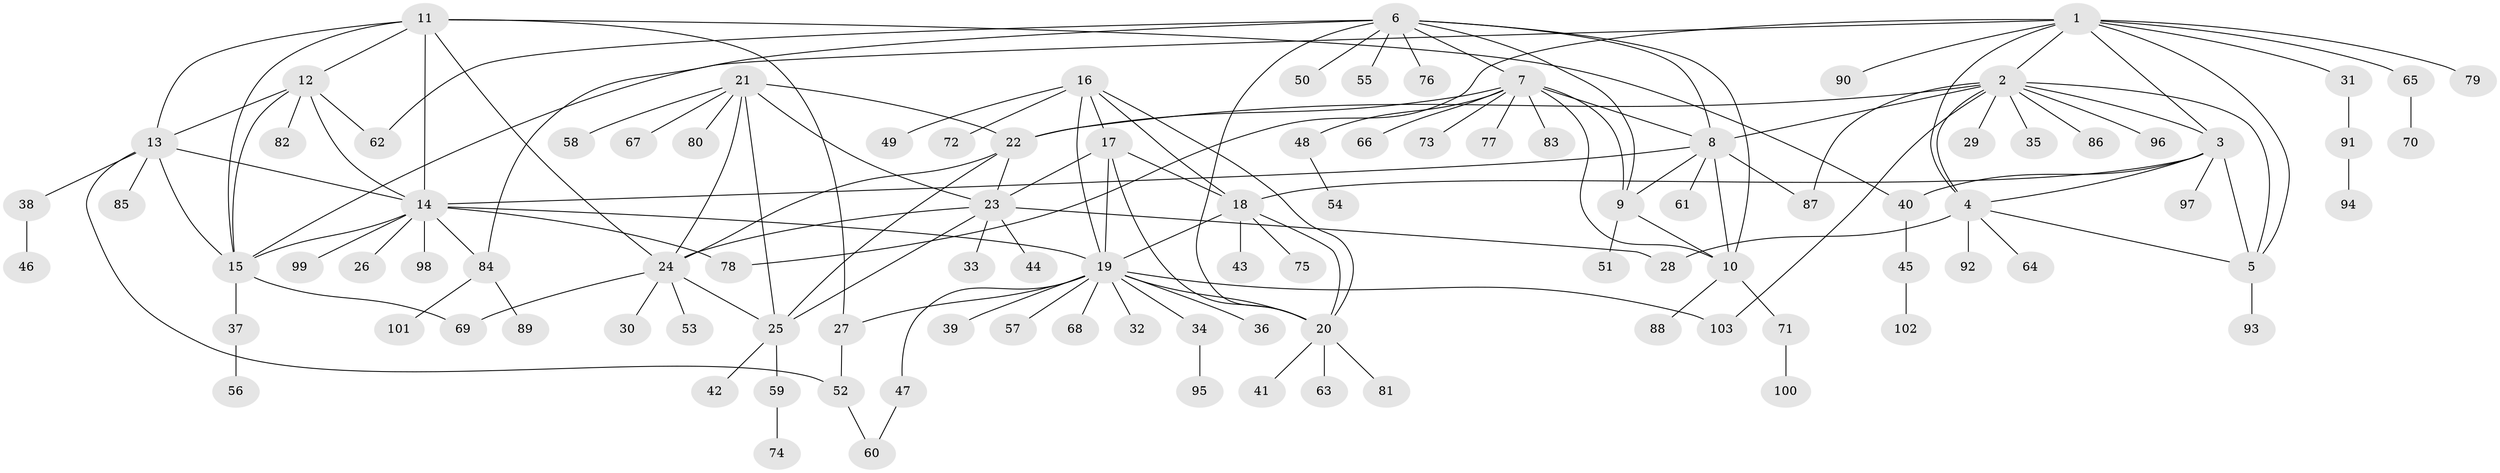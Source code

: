 // Generated by graph-tools (version 1.1) at 2025/11/02/27/25 16:11:32]
// undirected, 103 vertices, 149 edges
graph export_dot {
graph [start="1"]
  node [color=gray90,style=filled];
  1;
  2;
  3;
  4;
  5;
  6;
  7;
  8;
  9;
  10;
  11;
  12;
  13;
  14;
  15;
  16;
  17;
  18;
  19;
  20;
  21;
  22;
  23;
  24;
  25;
  26;
  27;
  28;
  29;
  30;
  31;
  32;
  33;
  34;
  35;
  36;
  37;
  38;
  39;
  40;
  41;
  42;
  43;
  44;
  45;
  46;
  47;
  48;
  49;
  50;
  51;
  52;
  53;
  54;
  55;
  56;
  57;
  58;
  59;
  60;
  61;
  62;
  63;
  64;
  65;
  66;
  67;
  68;
  69;
  70;
  71;
  72;
  73;
  74;
  75;
  76;
  77;
  78;
  79;
  80;
  81;
  82;
  83;
  84;
  85;
  86;
  87;
  88;
  89;
  90;
  91;
  92;
  93;
  94;
  95;
  96;
  97;
  98;
  99;
  100;
  101;
  102;
  103;
  1 -- 2;
  1 -- 3;
  1 -- 4;
  1 -- 5;
  1 -- 15;
  1 -- 31;
  1 -- 65;
  1 -- 78;
  1 -- 79;
  1 -- 90;
  2 -- 3;
  2 -- 4;
  2 -- 5;
  2 -- 8;
  2 -- 22;
  2 -- 29;
  2 -- 35;
  2 -- 86;
  2 -- 87;
  2 -- 96;
  2 -- 103;
  3 -- 4;
  3 -- 5;
  3 -- 18;
  3 -- 40;
  3 -- 97;
  4 -- 5;
  4 -- 28;
  4 -- 64;
  4 -- 92;
  5 -- 93;
  6 -- 7;
  6 -- 8;
  6 -- 9;
  6 -- 10;
  6 -- 20;
  6 -- 50;
  6 -- 55;
  6 -- 62;
  6 -- 76;
  6 -- 84;
  7 -- 8;
  7 -- 9;
  7 -- 10;
  7 -- 22;
  7 -- 48;
  7 -- 66;
  7 -- 73;
  7 -- 77;
  7 -- 83;
  8 -- 9;
  8 -- 10;
  8 -- 14;
  8 -- 61;
  8 -- 87;
  9 -- 10;
  9 -- 51;
  10 -- 71;
  10 -- 88;
  11 -- 12;
  11 -- 13;
  11 -- 14;
  11 -- 15;
  11 -- 24;
  11 -- 27;
  11 -- 40;
  12 -- 13;
  12 -- 14;
  12 -- 15;
  12 -- 62;
  12 -- 82;
  13 -- 14;
  13 -- 15;
  13 -- 38;
  13 -- 52;
  13 -- 85;
  14 -- 15;
  14 -- 19;
  14 -- 26;
  14 -- 78;
  14 -- 84;
  14 -- 98;
  14 -- 99;
  15 -- 37;
  15 -- 69;
  16 -- 17;
  16 -- 18;
  16 -- 19;
  16 -- 20;
  16 -- 49;
  16 -- 72;
  17 -- 18;
  17 -- 19;
  17 -- 20;
  17 -- 23;
  18 -- 19;
  18 -- 20;
  18 -- 43;
  18 -- 75;
  19 -- 20;
  19 -- 27;
  19 -- 32;
  19 -- 34;
  19 -- 36;
  19 -- 39;
  19 -- 47;
  19 -- 57;
  19 -- 68;
  19 -- 103;
  20 -- 41;
  20 -- 63;
  20 -- 81;
  21 -- 22;
  21 -- 23;
  21 -- 24;
  21 -- 25;
  21 -- 58;
  21 -- 67;
  21 -- 80;
  22 -- 23;
  22 -- 24;
  22 -- 25;
  23 -- 24;
  23 -- 25;
  23 -- 28;
  23 -- 33;
  23 -- 44;
  24 -- 25;
  24 -- 30;
  24 -- 53;
  24 -- 69;
  25 -- 42;
  25 -- 59;
  27 -- 52;
  31 -- 91;
  34 -- 95;
  37 -- 56;
  38 -- 46;
  40 -- 45;
  45 -- 102;
  47 -- 60;
  48 -- 54;
  52 -- 60;
  59 -- 74;
  65 -- 70;
  71 -- 100;
  84 -- 89;
  84 -- 101;
  91 -- 94;
}
